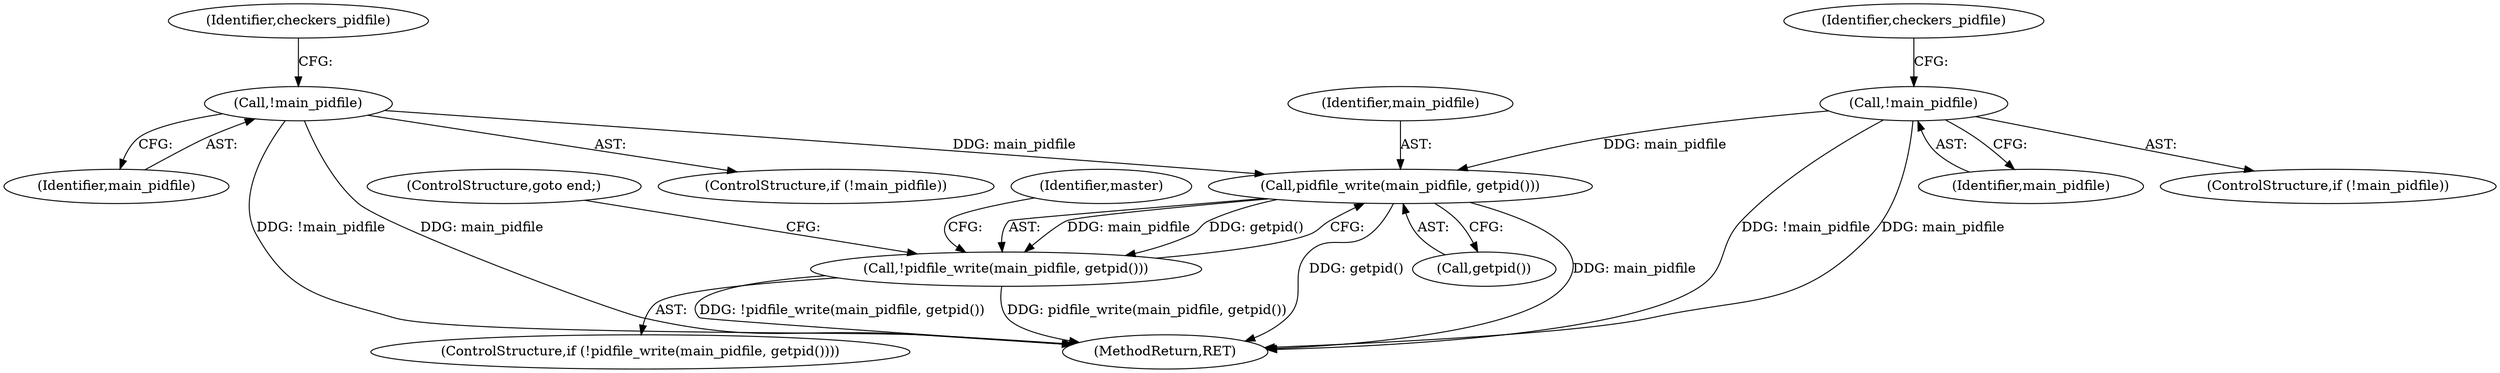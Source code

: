 digraph "0_keepalived_c6247a9ef2c7b33244ab1d3aa5d629ec49f0a067_1@API" {
"1000619" [label="(Call,pidfile_write(main_pidfile, getpid()))"];
"1000542" [label="(Call,!main_pidfile)"];
"1000560" [label="(Call,!main_pidfile)"];
"1000618" [label="(Call,!pidfile_write(main_pidfile, getpid()))"];
"1000561" [label="(Identifier,main_pidfile)"];
"1000541" [label="(ControlStructure,if (!main_pidfile))"];
"1000547" [label="(Identifier,checkers_pidfile)"];
"1000559" [label="(ControlStructure,if (!main_pidfile))"];
"1000543" [label="(Identifier,main_pidfile)"];
"1000542" [label="(Call,!main_pidfile)"];
"1000621" [label="(Call,getpid())"];
"1000565" [label="(Identifier,checkers_pidfile)"];
"1000560" [label="(Call,!main_pidfile)"];
"1000622" [label="(ControlStructure,goto end;)"];
"1000624" [label="(Identifier,master)"];
"1000620" [label="(Identifier,main_pidfile)"];
"1000618" [label="(Call,!pidfile_write(main_pidfile, getpid()))"];
"1000619" [label="(Call,pidfile_write(main_pidfile, getpid()))"];
"1000617" [label="(ControlStructure,if (!pidfile_write(main_pidfile, getpid())))"];
"1000673" [label="(MethodReturn,RET)"];
"1000619" -> "1000618"  [label="AST: "];
"1000619" -> "1000621"  [label="CFG: "];
"1000620" -> "1000619"  [label="AST: "];
"1000621" -> "1000619"  [label="AST: "];
"1000618" -> "1000619"  [label="CFG: "];
"1000619" -> "1000673"  [label="DDG: getpid()"];
"1000619" -> "1000673"  [label="DDG: main_pidfile"];
"1000619" -> "1000618"  [label="DDG: main_pidfile"];
"1000619" -> "1000618"  [label="DDG: getpid()"];
"1000542" -> "1000619"  [label="DDG: main_pidfile"];
"1000560" -> "1000619"  [label="DDG: main_pidfile"];
"1000542" -> "1000541"  [label="AST: "];
"1000542" -> "1000543"  [label="CFG: "];
"1000543" -> "1000542"  [label="AST: "];
"1000547" -> "1000542"  [label="CFG: "];
"1000542" -> "1000673"  [label="DDG: !main_pidfile"];
"1000542" -> "1000673"  [label="DDG: main_pidfile"];
"1000560" -> "1000559"  [label="AST: "];
"1000560" -> "1000561"  [label="CFG: "];
"1000561" -> "1000560"  [label="AST: "];
"1000565" -> "1000560"  [label="CFG: "];
"1000560" -> "1000673"  [label="DDG: !main_pidfile"];
"1000560" -> "1000673"  [label="DDG: main_pidfile"];
"1000618" -> "1000617"  [label="AST: "];
"1000622" -> "1000618"  [label="CFG: "];
"1000624" -> "1000618"  [label="CFG: "];
"1000618" -> "1000673"  [label="DDG: !pidfile_write(main_pidfile, getpid())"];
"1000618" -> "1000673"  [label="DDG: pidfile_write(main_pidfile, getpid())"];
}

